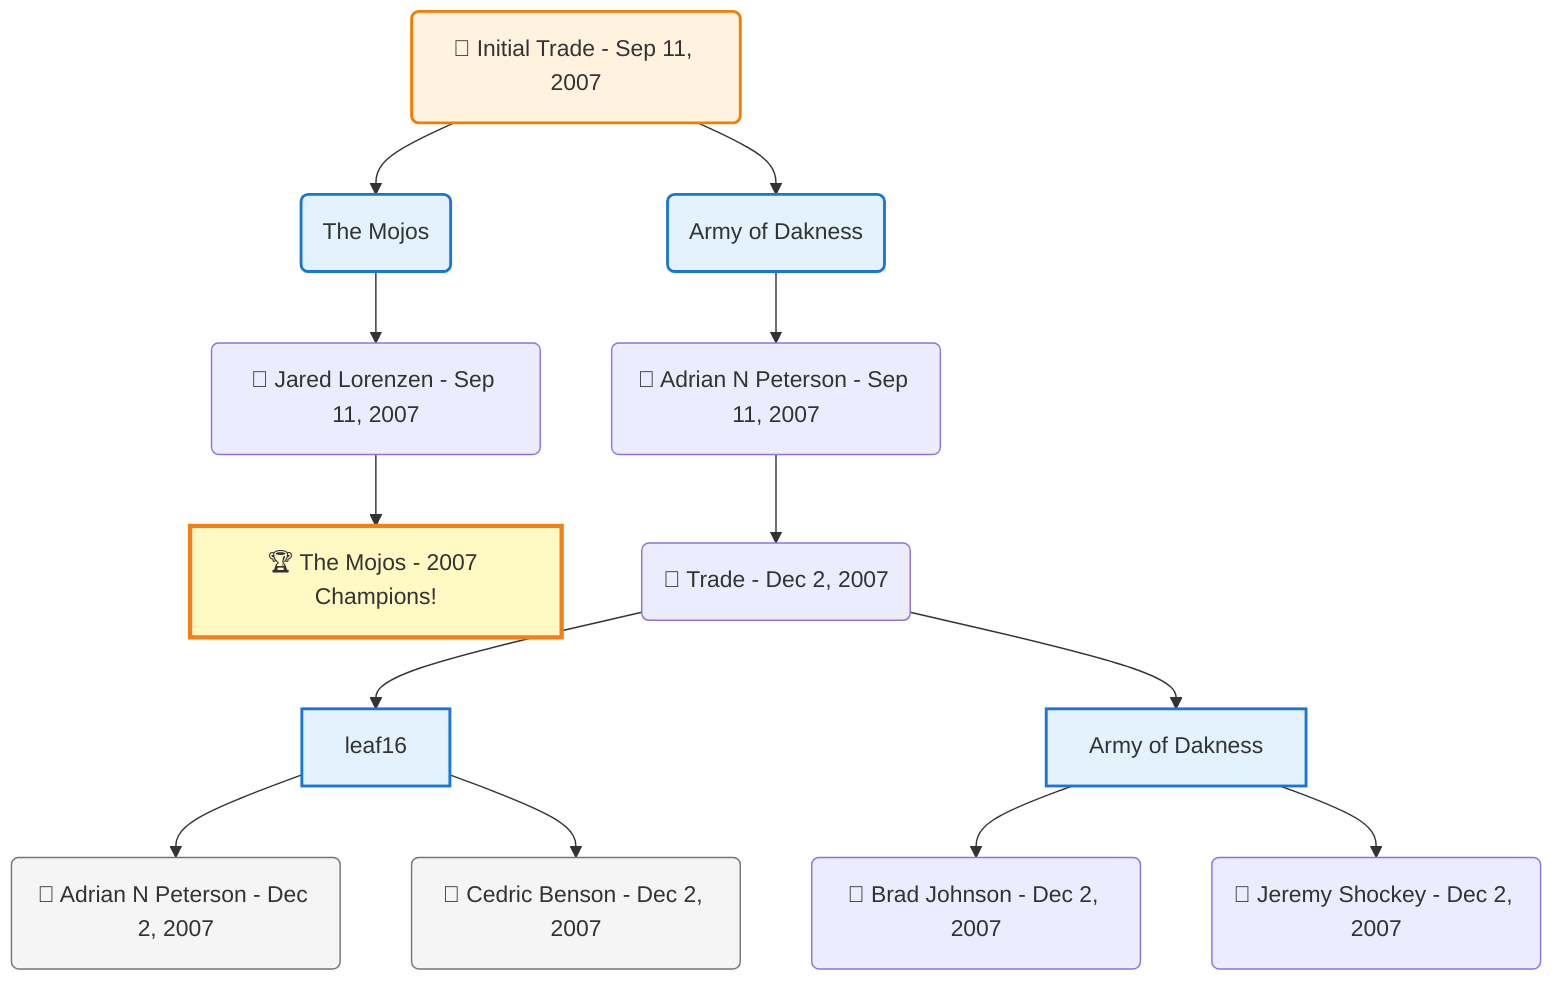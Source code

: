 flowchart TD

    TRADE_MAIN("🔄 Initial Trade - Sep 11, 2007")
    TEAM_1("The Mojos")
    TEAM_2("Army of Dakness")
    NODE_61c59213-9a1b-4742-b580-b83e1a8baef3("🔄 Jared Lorenzen - Sep 11, 2007")
    CHAMP_bbe2d0ad-54cf-4c22-be82-b2a5f262a157_2007["🏆 The Mojos - 2007 Champions!"]
    NODE_d4894948-df0c-48ce-8c62-fda7c98599d9("🔄 Adrian N Peterson - Sep 11, 2007")
    TRADE_a8858d3e-5784-433d-a9c2-e70b9d3074fd_3("🔄 Trade - Dec 2, 2007")
    TEAM_66fb98f4-89a7-45f9-893a-b41d71e6249d_4["leaf16"]
    NODE_5cfca515-e52a-465d-88b6-4665adffc2b2("🔄 Adrian N Peterson - Dec 2, 2007")
    NODE_c01021a8-364f-44ae-85ee-edb0b66a6f95("🔄 Cedric Benson - Dec 2, 2007")
    TEAM_40f7599b-e68f-4bf4-9553-bf7e10924635_5["Army of Dakness"]
    NODE_54b224c4-8273-469b-8dcc-06171bff5694("🔄 Brad Johnson - Dec 2, 2007")
    NODE_f0478f46-4cc2-4b3d-9c0b-64c510c19e50("🔄 Jeremy Shockey - Dec 2, 2007")

    TRADE_MAIN --> TEAM_1
    TRADE_MAIN --> TEAM_2
    TEAM_1 --> NODE_61c59213-9a1b-4742-b580-b83e1a8baef3
    NODE_61c59213-9a1b-4742-b580-b83e1a8baef3 --> CHAMP_bbe2d0ad-54cf-4c22-be82-b2a5f262a157_2007
    TEAM_2 --> NODE_d4894948-df0c-48ce-8c62-fda7c98599d9
    NODE_d4894948-df0c-48ce-8c62-fda7c98599d9 --> TRADE_a8858d3e-5784-433d-a9c2-e70b9d3074fd_3
    TRADE_a8858d3e-5784-433d-a9c2-e70b9d3074fd_3 --> TEAM_66fb98f4-89a7-45f9-893a-b41d71e6249d_4
    TEAM_66fb98f4-89a7-45f9-893a-b41d71e6249d_4 --> NODE_5cfca515-e52a-465d-88b6-4665adffc2b2
    TEAM_66fb98f4-89a7-45f9-893a-b41d71e6249d_4 --> NODE_c01021a8-364f-44ae-85ee-edb0b66a6f95
    TRADE_a8858d3e-5784-433d-a9c2-e70b9d3074fd_3 --> TEAM_40f7599b-e68f-4bf4-9553-bf7e10924635_5
    TEAM_40f7599b-e68f-4bf4-9553-bf7e10924635_5 --> NODE_54b224c4-8273-469b-8dcc-06171bff5694
    TEAM_40f7599b-e68f-4bf4-9553-bf7e10924635_5 --> NODE_f0478f46-4cc2-4b3d-9c0b-64c510c19e50

    %% Node styling
    classDef teamNode fill:#e3f2fd,stroke:#1976d2,stroke-width:2px
    classDef tradeNode fill:#fff3e0,stroke:#f57c00,stroke-width:2px
    classDef playerNode fill:#f3e5f5,stroke:#7b1fa2,stroke-width:1px
    classDef nonRootPlayerNode fill:#f5f5f5,stroke:#757575,stroke-width:1px
    classDef endNode fill:#ffebee,stroke:#c62828,stroke-width:2px
    classDef waiverNode fill:#e8f5e8,stroke:#388e3c,stroke-width:2px
    classDef championshipNode fill:#fff9c4,stroke:#f57f17,stroke-width:3px

    class TEAM_1,TEAM_2,TEAM_66fb98f4-89a7-45f9-893a-b41d71e6249d_4,TEAM_40f7599b-e68f-4bf4-9553-bf7e10924635_5 teamNode
    class CHAMP_bbe2d0ad-54cf-4c22-be82-b2a5f262a157_2007 championshipNode
    class NODE_5cfca515-e52a-465d-88b6-4665adffc2b2,NODE_c01021a8-364f-44ae-85ee-edb0b66a6f95 nonRootPlayerNode
    class TRADE_MAIN tradeNode